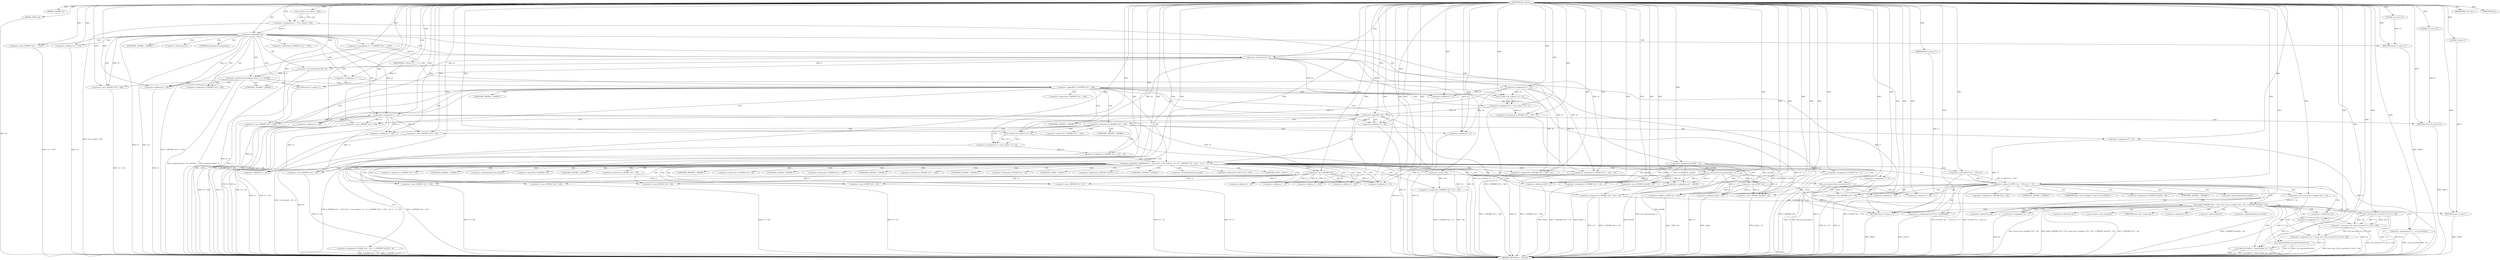 digraph tftp_connect {  
"1000112" [label = "(METHOD,tftp_connect)" ]
"1000381" [label = "(METHOD_RETURN,int __fastcall)" ]
"1000113" [label = "(PARAM,_DWORD *a1)" ]
"1000114" [label = "(PARAM,_BYTE *a2)" ]
"1000127" [label = "(<operator>.assignment,v4 = Curl_ccalloc(1, 336))" ]
"1000129" [label = "(Curl_ccalloc,Curl_ccalloc(1, 336))" ]
"1000132" [label = "(<operator>.assignment,a1[188] = v4)" ]
"1000138" [label = "(<operator>.logicalNot,!v4)" ]
"1000140" [label = "(RETURN,return 27;,return 27;)" ]
"1000141" [label = "(LITERAL,27,return 27;)" ]
"1000142" [label = "(<operator>.assignment,v5 = v4)" ]
"1000145" [label = "(<operator>.assignment,v6 = *(_DWORD *)(*a1 + 1576))" ]
"1000148" [label = "(<operator>.cast,(_DWORD *)(*a1 + 1576))" ]
"1000150" [label = "(<operator>.addition,*a1 + 1576)" ]
"1000155" [label = "(IDENTIFIER,v6,if ( v6 ))" ]
"1000157" [label = "(<operator>.assignment,v7 = 71)" ]
"1000161" [label = "(<operator>.greaterThan,(unsigned int)(v6 - 8) > 0xFFB0)" ]
"1000162" [label = "(<operator>.cast,(unsigned int)(v6 - 8))" ]
"1000164" [label = "(<operator>.subtraction,v6 - 8)" ]
"1000168" [label = "(RETURN,return v7;,return v7;)" ]
"1000169" [label = "(IDENTIFIER,v7,return v7;)" ]
"1000172" [label = "(<operator>.assignment,v6 = 512)" ]
"1000176" [label = "(<operator>.logicalNot,!*(_DWORD *)(v4 + 328))" ]
"1000178" [label = "(<operator>.cast,(_DWORD *)(v4 + 328))" ]
"1000180" [label = "(<operator>.addition,v4 + 328)" ]
"1000184" [label = "(<operator>.assignment,v8 = Curl_ccalloc(1, v6 + 4))" ]
"1000186" [label = "(Curl_ccalloc,Curl_ccalloc(1, v6 + 4))" ]
"1000188" [label = "(<operator>.addition,v6 + 4)" ]
"1000191" [label = "(<operator>.assignment,*(_DWORD *)(v5 + 328) = v8)" ]
"1000193" [label = "(<operator>.cast,(_DWORD *)(v5 + 328))" ]
"1000195" [label = "(<operator>.addition,v5 + 328)" ]
"1000200" [label = "(<operator>.logicalNot,!v8)" ]
"1000202" [label = "(RETURN,return 27;,return 27;)" ]
"1000203" [label = "(LITERAL,27,return 27;)" ]
"1000205" [label = "(<operator>.logicalOr,*(_DWORD *)(v5 + 332) || (v9 = Curl_ccalloc(1, v6 + 4), *(_DWORD *)(v5 + 332) = v9, v7 = 27, v9))" ]
"1000207" [label = "(<operator>.cast,(_DWORD *)(v5 + 332))" ]
"1000209" [label = "(<operator>.addition,v5 + 332)" ]
"1000213" [label = "(<operator>.assignment,v9 = Curl_ccalloc(1, v6 + 4))" ]
"1000215" [label = "(Curl_ccalloc,Curl_ccalloc(1, v6 + 4))" ]
"1000217" [label = "(<operator>.addition,v6 + 4)" ]
"1000221" [label = "(<operator>.assignment,*(_DWORD *)(v5 + 332) = v9)" ]
"1000223" [label = "(<operator>.cast,(_DWORD *)(v5 + 332))" ]
"1000225" [label = "(<operator>.addition,v5 + 332)" ]
"1000230" [label = "(<operator>.assignment,v7 = 27)" ]
"1000233" [label = "(IDENTIFIER,v9,)" ]
"1000235" [label = "(Curl_conncontrol,Curl_conncontrol(a1, 1))" ]
"1000238" [label = "(<operator>.assignment,*(_DWORD *)(v5 + 16) = a1)" ]
"1000240" [label = "(<operator>.cast,(_DWORD *)(v5 + 16))" ]
"1000242" [label = "(<operator>.addition,v5 + 16)" ]
"1000246" [label = "(<operator>.assignment,v10 = a1[105])" ]
"1000251" [label = "(<operator>.assignment,v7 = 0)" ]
"1000254" [label = "(<operator>.assignment,*(_DWORD *)v5 = 0)" ]
"1000256" [label = "(<operator>.cast,(_DWORD *)v5)" ]
"1000260" [label = "(<operator>.assignment,*(_DWORD *)(v5 + 20) = v10)" ]
"1000262" [label = "(<operator>.cast,(_DWORD *)(v5 + 20))" ]
"1000264" [label = "(<operator>.addition,v5 + 20)" ]
"1000268" [label = "(<operator>.assignment,*(_DWORD *)(v5 + 8) = -100)" ]
"1000270" [label = "(<operator>.cast,(_DWORD *)(v5 + 8))" ]
"1000272" [label = "(<operator>.addition,v5 + 8)" ]
"1000275" [label = "(<operator>.minus,-100)" ]
"1000277" [label = "(<operator>.assignment,*(_DWORD *)(v5 + 320) = v6)" ]
"1000279" [label = "(<operator>.cast,(_DWORD *)(v5 + 320))" ]
"1000281" [label = "(<operator>.addition,v5 + 320)" ]
"1000285" [label = "(<operator>.assignment,*(_DWORD *)(v5 + 324) = v6)" ]
"1000287" [label = "(<operator>.cast,(_DWORD *)(v5 + 324))" ]
"1000289" [label = "(<operator>.addition,v5 + 324)" ]
"1000293" [label = "(<operator>.assignment,*(_WORD *)(v5 + 52) = *(_DWORD *)(a1[20] + 4))" ]
"1000295" [label = "(<operator>.cast,(_WORD *)(v5 + 52))" ]
"1000297" [label = "(<operator>.addition,v5 + 52)" ]
"1000301" [label = "(<operator>.cast,(_DWORD *)(a1[20] + 4))" ]
"1000303" [label = "(<operator>.addition,a1[20] + 4)" ]
"1000308" [label = "(tftp_set_timeouts,tftp_set_timeouts(v5))" ]
"1000311" [label = "(<operator>.equals,(*((_BYTE *)a1 + 591) & 2) == 0)" ]
"1000312" [label = "(<operator>.and,*((_BYTE *)a1 + 591) & 2)" ]
"1000314" [label = "(<operator>.addition,(_BYTE *)a1 + 591)" ]
"1000315" [label = "(<operator>.cast,(_BYTE *)a1)" ]
"1000323" [label = "(bind,bind(*(_DWORD *)(v5 + 20), (const struct sockaddr *)(v5 + 52), *(_DWORD *)(a1[20] + 16)))" ]
"1000325" [label = "(<operator>.cast,(_DWORD *)(v5 + 20))" ]
"1000327" [label = "(<operator>.addition,v5 + 20)" ]
"1000330" [label = "(<operator>.cast,(const struct sockaddr *)(v5 + 52))" ]
"1000332" [label = "(<operator>.addition,v5 + 52)" ]
"1000336" [label = "(<operator>.cast,(_DWORD *)(a1[20] + 16))" ]
"1000338" [label = "(<operator>.addition,a1[20] + 16)" ]
"1000344" [label = "(<operator>.assignment,v11 = *a1)" ]
"1000348" [label = "(<operator>.assignment,v12 = _errno_location())" ]
"1000351" [label = "(<operator>.assignment,v13 = (const char *)Curl_strerror(*v12, &v15, 128))" ]
"1000353" [label = "(<operator>.cast,(const char *)Curl_strerror(*v12, &v15, 128))" ]
"1000355" [label = "(Curl_strerror,Curl_strerror(*v12, &v15, 128))" ]
"1000361" [label = "(Curl_failf,Curl_failf(v11, \"bind() failed; %s\", v13))" ]
"1000365" [label = "(RETURN,return 7;,return 7;)" ]
"1000366" [label = "(LITERAL,7,return 7;)" ]
"1000367" [label = "(<operators>.assignmentOr,a1[147] |= 0x2000000u)" ]
"1000372" [label = "(Curl_pgrsStartNow,Curl_pgrsStartNow(*a1))" ]
"1000375" [label = "(<operator>.assignment,*a2 = 1)" ]
"1000379" [label = "(RETURN,return v7;,return v7;)" ]
"1000380" [label = "(IDENTIFIER,v7,return v7;)" ]
"1000147" [label = "(<operator>.indirection,*(_DWORD *)(*a1 + 1576))" ]
"1000149" [label = "(UNKNOWN,_DWORD *,_DWORD *)" ]
"1000151" [label = "(<operator>.indirection,*a1)" ]
"1000163" [label = "(UNKNOWN,unsigned int,unsigned int)" ]
"1000177" [label = "(<operator>.indirection,*(_DWORD *)(v4 + 328))" ]
"1000179" [label = "(UNKNOWN,_DWORD *,_DWORD *)" ]
"1000192" [label = "(<operator>.indirection,*(_DWORD *)(v5 + 328))" ]
"1000194" [label = "(UNKNOWN,_DWORD *,_DWORD *)" ]
"1000206" [label = "(<operator>.indirection,*(_DWORD *)(v5 + 332))" ]
"1000208" [label = "(UNKNOWN,_DWORD *,_DWORD *)" ]
"1000222" [label = "(<operator>.indirection,*(_DWORD *)(v5 + 332))" ]
"1000224" [label = "(UNKNOWN,_DWORD *,_DWORD *)" ]
"1000239" [label = "(<operator>.indirection,*(_DWORD *)(v5 + 16))" ]
"1000241" [label = "(UNKNOWN,_DWORD *,_DWORD *)" ]
"1000248" [label = "(<operator>.indirectIndexAccess,a1[105])" ]
"1000255" [label = "(<operator>.indirection,*(_DWORD *)v5)" ]
"1000257" [label = "(UNKNOWN,_DWORD *,_DWORD *)" ]
"1000261" [label = "(<operator>.indirection,*(_DWORD *)(v5 + 20))" ]
"1000263" [label = "(UNKNOWN,_DWORD *,_DWORD *)" ]
"1000269" [label = "(<operator>.indirection,*(_DWORD *)(v5 + 8))" ]
"1000271" [label = "(UNKNOWN,_DWORD *,_DWORD *)" ]
"1000278" [label = "(<operator>.indirection,*(_DWORD *)(v5 + 320))" ]
"1000280" [label = "(UNKNOWN,_DWORD *,_DWORD *)" ]
"1000286" [label = "(<operator>.indirection,*(_DWORD *)(v5 + 324))" ]
"1000288" [label = "(UNKNOWN,_DWORD *,_DWORD *)" ]
"1000294" [label = "(<operator>.indirection,*(_WORD *)(v5 + 52))" ]
"1000296" [label = "(UNKNOWN,_WORD *,_WORD *)" ]
"1000300" [label = "(<operator>.indirection,*(_DWORD *)(a1[20] + 4))" ]
"1000302" [label = "(UNKNOWN,_DWORD *,_DWORD *)" ]
"1000304" [label = "(<operator>.indirectIndexAccess,a1[20])" ]
"1000313" [label = "(<operator>.indirection,*((_BYTE *)a1 + 591))" ]
"1000316" [label = "(UNKNOWN,_BYTE *,_BYTE *)" ]
"1000324" [label = "(<operator>.indirection,*(_DWORD *)(v5 + 20))" ]
"1000326" [label = "(UNKNOWN,_DWORD *,_DWORD *)" ]
"1000331" [label = "(UNKNOWN,const struct sockaddr *,const struct sockaddr *)" ]
"1000335" [label = "(<operator>.indirection,*(_DWORD *)(a1[20] + 16))" ]
"1000337" [label = "(UNKNOWN,_DWORD *,_DWORD *)" ]
"1000339" [label = "(<operator>.indirectIndexAccess,a1[20])" ]
"1000346" [label = "(<operator>.indirection,*a1)" ]
"1000350" [label = "(_errno_location,_errno_location())" ]
"1000354" [label = "(UNKNOWN,const char *,const char *)" ]
"1000356" [label = "(<operator>.indirection,*v12)" ]
"1000358" [label = "(<operator>.addressOf,&v15)" ]
"1000368" [label = "(<operator>.indirectIndexAccess,a1[147])" ]
"1000373" [label = "(<operator>.indirection,*a1)" ]
"1000376" [label = "(<operator>.indirection,*a2)" ]
  "1000202" -> "1000381"  [ label = "DDG: <RET>"] 
  "1000365" -> "1000381"  [ label = "DDG: <RET>"] 
  "1000287" -> "1000381"  [ label = "DDG: v5 + 324"] 
  "1000325" -> "1000381"  [ label = "DDG: v5 + 20"] 
  "1000180" -> "1000381"  [ label = "DDG: v4"] 
  "1000293" -> "1000381"  [ label = "DDG: *(_WORD *)(v5 + 52)"] 
  "1000162" -> "1000381"  [ label = "DDG: v6 - 8"] 
  "1000142" -> "1000381"  [ label = "DDG: v4"] 
  "1000161" -> "1000381"  [ label = "DDG: (unsigned int)(v6 - 8) > 0xFFB0"] 
  "1000260" -> "1000381"  [ label = "DDG: v10"] 
  "1000217" -> "1000381"  [ label = "DDG: v6"] 
  "1000142" -> "1000381"  [ label = "DDG: v5"] 
  "1000205" -> "1000381"  [ label = "DDG: *(_DWORD *)(v5 + 332) || (v9 = Curl_ccalloc(1, v6 + 4), *(_DWORD *)(v5 + 332) = v9, v7 = 27, v9)"] 
  "1000200" -> "1000381"  [ label = "DDG: !v8"] 
  "1000323" -> "1000381"  [ label = "DDG: *(_DWORD *)(a1[20] + 16)"] 
  "1000138" -> "1000381"  [ label = "DDG: v4"] 
  "1000188" -> "1000381"  [ label = "DDG: v6"] 
  "1000238" -> "1000381"  [ label = "DDG: *(_DWORD *)(v5 + 16)"] 
  "1000323" -> "1000381"  [ label = "DDG: (const struct sockaddr *)(v5 + 52)"] 
  "1000351" -> "1000381"  [ label = "DDG: (const char *)Curl_strerror(*v12, &v15, 128)"] 
  "1000268" -> "1000381"  [ label = "DDG: *(_DWORD *)(v5 + 8)"] 
  "1000308" -> "1000381"  [ label = "DDG: tftp_set_timeouts(v5)"] 
  "1000323" -> "1000381"  [ label = "DDG: bind(*(_DWORD *)(v5 + 20), (const struct sockaddr *)(v5 + 52), *(_DWORD *)(a1[20] + 16))"] 
  "1000361" -> "1000381"  [ label = "DDG: v13"] 
  "1000312" -> "1000381"  [ label = "DDG: *((_BYTE *)a1 + 591)"] 
  "1000215" -> "1000381"  [ label = "DDG: v6 + 4"] 
  "1000353" -> "1000381"  [ label = "DDG: Curl_strerror(*v12, &v15, 128)"] 
  "1000375" -> "1000381"  [ label = "DDG: *a2"] 
  "1000355" -> "1000381"  [ label = "DDG: *v12"] 
  "1000270" -> "1000381"  [ label = "DDG: v5 + 8"] 
  "1000225" -> "1000381"  [ label = "DDG: v5"] 
  "1000367" -> "1000381"  [ label = "DDG: a1[147]"] 
  "1000132" -> "1000381"  [ label = "DDG: a1[188]"] 
  "1000285" -> "1000381"  [ label = "DDG: v6"] 
  "1000148" -> "1000381"  [ label = "DDG: *a1 + 1576"] 
  "1000178" -> "1000381"  [ label = "DDG: v4 + 328"] 
  "1000145" -> "1000381"  [ label = "DDG: *(_DWORD *)(*a1 + 1576)"] 
  "1000157" -> "1000381"  [ label = "DDG: v7"] 
  "1000213" -> "1000381"  [ label = "DDG: Curl_ccalloc(1, v6 + 4)"] 
  "1000303" -> "1000381"  [ label = "DDG: a1[20]"] 
  "1000348" -> "1000381"  [ label = "DDG: _errno_location()"] 
  "1000344" -> "1000381"  [ label = "DDG: *a1"] 
  "1000138" -> "1000381"  [ label = "DDG: !v4"] 
  "1000254" -> "1000381"  [ label = "DDG: *(_DWORD *)v5"] 
  "1000361" -> "1000381"  [ label = "DDG: Curl_failf(v11, \"bind() failed; %s\", v13)"] 
  "1000268" -> "1000381"  [ label = "DDG: -100"] 
  "1000260" -> "1000381"  [ label = "DDG: *(_DWORD *)(v5 + 20)"] 
  "1000246" -> "1000381"  [ label = "DDG: a1[105]"] 
  "1000285" -> "1000381"  [ label = "DDG: *(_DWORD *)(v5 + 324)"] 
  "1000301" -> "1000381"  [ label = "DDG: a1[20] + 4"] 
  "1000251" -> "1000381"  [ label = "DDG: v7"] 
  "1000223" -> "1000381"  [ label = "DDG: v5 + 332"] 
  "1000372" -> "1000381"  [ label = "DDG: Curl_pgrsStartNow(*a1)"] 
  "1000315" -> "1000381"  [ label = "DDG: a1"] 
  "1000330" -> "1000381"  [ label = "DDG: v5 + 52"] 
  "1000348" -> "1000381"  [ label = "DDG: v12"] 
  "1000230" -> "1000381"  [ label = "DDG: v7"] 
  "1000311" -> "1000381"  [ label = "DDG: (*((_BYTE *)a1 + 591) & 2) == 0"] 
  "1000207" -> "1000381"  [ label = "DDG: v5 + 332"] 
  "1000186" -> "1000381"  [ label = "DDG: v6 + 4"] 
  "1000314" -> "1000381"  [ label = "DDG: (_BYTE *)a1"] 
  "1000279" -> "1000381"  [ label = "DDG: v5 + 320"] 
  "1000191" -> "1000381"  [ label = "DDG: *(_DWORD *)(v5 + 328)"] 
  "1000293" -> "1000381"  [ label = "DDG: *(_DWORD *)(a1[20] + 4)"] 
  "1000200" -> "1000381"  [ label = "DDG: v8"] 
  "1000205" -> "1000381"  [ label = "DDG: *(_DWORD *)(v5 + 332)"] 
  "1000221" -> "1000381"  [ label = "DDG: v9"] 
  "1000114" -> "1000381"  [ label = "DDG: a2"] 
  "1000176" -> "1000381"  [ label = "DDG: *(_DWORD *)(v4 + 328)"] 
  "1000240" -> "1000381"  [ label = "DDG: v5 + 16"] 
  "1000176" -> "1000381"  [ label = "DDG: !*(_DWORD *)(v4 + 328)"] 
  "1000195" -> "1000381"  [ label = "DDG: v5"] 
  "1000338" -> "1000381"  [ label = "DDG: a1[20]"] 
  "1000277" -> "1000381"  [ label = "DDG: *(_DWORD *)(v5 + 320)"] 
  "1000262" -> "1000381"  [ label = "DDG: v5 + 20"] 
  "1000172" -> "1000381"  [ label = "DDG: v6"] 
  "1000127" -> "1000381"  [ label = "DDG: Curl_ccalloc(1, 336)"] 
  "1000209" -> "1000381"  [ label = "DDG: v5"] 
  "1000308" -> "1000381"  [ label = "DDG: v5"] 
  "1000193" -> "1000381"  [ label = "DDG: v5 + 328"] 
  "1000372" -> "1000381"  [ label = "DDG: *a1"] 
  "1000295" -> "1000381"  [ label = "DDG: v5 + 52"] 
  "1000323" -> "1000381"  [ label = "DDG: *(_DWORD *)(v5 + 20)"] 
  "1000336" -> "1000381"  [ label = "DDG: a1[20] + 16"] 
  "1000355" -> "1000381"  [ label = "DDG: &v15"] 
  "1000311" -> "1000381"  [ label = "DDG: *((_BYTE *)a1 + 591) & 2"] 
  "1000361" -> "1000381"  [ label = "DDG: v11"] 
  "1000164" -> "1000381"  [ label = "DDG: v6"] 
  "1000161" -> "1000381"  [ label = "DDG: (unsigned int)(v6 - 8)"] 
  "1000150" -> "1000381"  [ label = "DDG: *a1"] 
  "1000184" -> "1000381"  [ label = "DDG: Curl_ccalloc(1, v6 + 4)"] 
  "1000235" -> "1000381"  [ label = "DDG: Curl_conncontrol(a1, 1)"] 
  "1000332" -> "1000381"  [ label = "DDG: v5"] 
  "1000140" -> "1000381"  [ label = "DDG: <RET>"] 
  "1000168" -> "1000381"  [ label = "DDG: <RET>"] 
  "1000379" -> "1000381"  [ label = "DDG: <RET>"] 
  "1000112" -> "1000113"  [ label = "DDG: "] 
  "1000112" -> "1000114"  [ label = "DDG: "] 
  "1000129" -> "1000127"  [ label = "DDG: 1"] 
  "1000129" -> "1000127"  [ label = "DDG: 336"] 
  "1000112" -> "1000127"  [ label = "DDG: "] 
  "1000112" -> "1000129"  [ label = "DDG: "] 
  "1000127" -> "1000132"  [ label = "DDG: v4"] 
  "1000112" -> "1000132"  [ label = "DDG: "] 
  "1000112" -> "1000138"  [ label = "DDG: "] 
  "1000127" -> "1000138"  [ label = "DDG: v4"] 
  "1000141" -> "1000140"  [ label = "DDG: 27"] 
  "1000112" -> "1000140"  [ label = "DDG: "] 
  "1000112" -> "1000141"  [ label = "DDG: "] 
  "1000138" -> "1000142"  [ label = "DDG: v4"] 
  "1000112" -> "1000142"  [ label = "DDG: "] 
  "1000112" -> "1000145"  [ label = "DDG: "] 
  "1000112" -> "1000148"  [ label = "DDG: "] 
  "1000112" -> "1000150"  [ label = "DDG: "] 
  "1000112" -> "1000155"  [ label = "DDG: "] 
  "1000112" -> "1000157"  [ label = "DDG: "] 
  "1000162" -> "1000161"  [ label = "DDG: v6 - 8"] 
  "1000164" -> "1000162"  [ label = "DDG: v6"] 
  "1000164" -> "1000162"  [ label = "DDG: 8"] 
  "1000145" -> "1000164"  [ label = "DDG: v6"] 
  "1000112" -> "1000164"  [ label = "DDG: "] 
  "1000112" -> "1000161"  [ label = "DDG: "] 
  "1000169" -> "1000168"  [ label = "DDG: v7"] 
  "1000157" -> "1000168"  [ label = "DDG: v7"] 
  "1000112" -> "1000169"  [ label = "DDG: "] 
  "1000112" -> "1000172"  [ label = "DDG: "] 
  "1000112" -> "1000178"  [ label = "DDG: "] 
  "1000138" -> "1000178"  [ label = "DDG: v4"] 
  "1000112" -> "1000180"  [ label = "DDG: "] 
  "1000138" -> "1000180"  [ label = "DDG: v4"] 
  "1000186" -> "1000184"  [ label = "DDG: 1"] 
  "1000186" -> "1000184"  [ label = "DDG: v6 + 4"] 
  "1000112" -> "1000184"  [ label = "DDG: "] 
  "1000112" -> "1000186"  [ label = "DDG: "] 
  "1000172" -> "1000186"  [ label = "DDG: v6"] 
  "1000164" -> "1000186"  [ label = "DDG: v6"] 
  "1000172" -> "1000188"  [ label = "DDG: v6"] 
  "1000164" -> "1000188"  [ label = "DDG: v6"] 
  "1000112" -> "1000188"  [ label = "DDG: "] 
  "1000184" -> "1000191"  [ label = "DDG: v8"] 
  "1000112" -> "1000191"  [ label = "DDG: "] 
  "1000142" -> "1000193"  [ label = "DDG: v5"] 
  "1000112" -> "1000193"  [ label = "DDG: "] 
  "1000142" -> "1000195"  [ label = "DDG: v5"] 
  "1000112" -> "1000195"  [ label = "DDG: "] 
  "1000112" -> "1000200"  [ label = "DDG: "] 
  "1000184" -> "1000200"  [ label = "DDG: v8"] 
  "1000203" -> "1000202"  [ label = "DDG: 27"] 
  "1000112" -> "1000202"  [ label = "DDG: "] 
  "1000112" -> "1000203"  [ label = "DDG: "] 
  "1000221" -> "1000205"  [ label = "DDG: *(_DWORD *)(v5 + 332)"] 
  "1000142" -> "1000207"  [ label = "DDG: v5"] 
  "1000112" -> "1000207"  [ label = "DDG: "] 
  "1000142" -> "1000209"  [ label = "DDG: v5"] 
  "1000112" -> "1000209"  [ label = "DDG: "] 
  "1000215" -> "1000213"  [ label = "DDG: 1"] 
  "1000215" -> "1000213"  [ label = "DDG: v6 + 4"] 
  "1000112" -> "1000213"  [ label = "DDG: "] 
  "1000112" -> "1000215"  [ label = "DDG: "] 
  "1000172" -> "1000215"  [ label = "DDG: v6"] 
  "1000164" -> "1000215"  [ label = "DDG: v6"] 
  "1000172" -> "1000217"  [ label = "DDG: v6"] 
  "1000164" -> "1000217"  [ label = "DDG: v6"] 
  "1000112" -> "1000217"  [ label = "DDG: "] 
  "1000213" -> "1000221"  [ label = "DDG: v9"] 
  "1000112" -> "1000221"  [ label = "DDG: "] 
  "1000112" -> "1000223"  [ label = "DDG: "] 
  "1000142" -> "1000223"  [ label = "DDG: v5"] 
  "1000112" -> "1000225"  [ label = "DDG: "] 
  "1000142" -> "1000225"  [ label = "DDG: v5"] 
  "1000112" -> "1000230"  [ label = "DDG: "] 
  "1000112" -> "1000233"  [ label = "DDG: "] 
  "1000132" -> "1000235"  [ label = "DDG: a1[188]"] 
  "1000112" -> "1000235"  [ label = "DDG: "] 
  "1000132" -> "1000238"  [ label = "DDG: a1[188]"] 
  "1000235" -> "1000238"  [ label = "DDG: a1"] 
  "1000112" -> "1000238"  [ label = "DDG: "] 
  "1000112" -> "1000240"  [ label = "DDG: "] 
  "1000142" -> "1000240"  [ label = "DDG: v5"] 
  "1000112" -> "1000242"  [ label = "DDG: "] 
  "1000142" -> "1000242"  [ label = "DDG: v5"] 
  "1000132" -> "1000246"  [ label = "DDG: a1[188]"] 
  "1000235" -> "1000246"  [ label = "DDG: a1"] 
  "1000112" -> "1000246"  [ label = "DDG: "] 
  "1000112" -> "1000251"  [ label = "DDG: "] 
  "1000112" -> "1000254"  [ label = "DDG: "] 
  "1000112" -> "1000256"  [ label = "DDG: "] 
  "1000142" -> "1000256"  [ label = "DDG: v5"] 
  "1000246" -> "1000260"  [ label = "DDG: v10"] 
  "1000112" -> "1000260"  [ label = "DDG: "] 
  "1000256" -> "1000262"  [ label = "DDG: v5"] 
  "1000112" -> "1000262"  [ label = "DDG: "] 
  "1000256" -> "1000264"  [ label = "DDG: v5"] 
  "1000112" -> "1000264"  [ label = "DDG: "] 
  "1000275" -> "1000268"  [ label = "DDG: 100"] 
  "1000112" -> "1000270"  [ label = "DDG: "] 
  "1000256" -> "1000270"  [ label = "DDG: v5"] 
  "1000112" -> "1000272"  [ label = "DDG: "] 
  "1000256" -> "1000272"  [ label = "DDG: v5"] 
  "1000112" -> "1000275"  [ label = "DDG: "] 
  "1000172" -> "1000277"  [ label = "DDG: v6"] 
  "1000164" -> "1000277"  [ label = "DDG: v6"] 
  "1000112" -> "1000277"  [ label = "DDG: "] 
  "1000112" -> "1000279"  [ label = "DDG: "] 
  "1000256" -> "1000279"  [ label = "DDG: v5"] 
  "1000112" -> "1000281"  [ label = "DDG: "] 
  "1000256" -> "1000281"  [ label = "DDG: v5"] 
  "1000112" -> "1000285"  [ label = "DDG: "] 
  "1000172" -> "1000285"  [ label = "DDG: v6"] 
  "1000164" -> "1000285"  [ label = "DDG: v6"] 
  "1000112" -> "1000287"  [ label = "DDG: "] 
  "1000256" -> "1000287"  [ label = "DDG: v5"] 
  "1000112" -> "1000289"  [ label = "DDG: "] 
  "1000256" -> "1000289"  [ label = "DDG: v5"] 
  "1000112" -> "1000295"  [ label = "DDG: "] 
  "1000256" -> "1000295"  [ label = "DDG: v5"] 
  "1000112" -> "1000297"  [ label = "DDG: "] 
  "1000256" -> "1000297"  [ label = "DDG: v5"] 
  "1000132" -> "1000301"  [ label = "DDG: a1[188]"] 
  "1000235" -> "1000301"  [ label = "DDG: a1"] 
  "1000112" -> "1000301"  [ label = "DDG: "] 
  "1000132" -> "1000303"  [ label = "DDG: a1[188]"] 
  "1000235" -> "1000303"  [ label = "DDG: a1"] 
  "1000112" -> "1000303"  [ label = "DDG: "] 
  "1000112" -> "1000308"  [ label = "DDG: "] 
  "1000256" -> "1000308"  [ label = "DDG: v5"] 
  "1000312" -> "1000311"  [ label = "DDG: *((_BYTE *)a1 + 591)"] 
  "1000312" -> "1000311"  [ label = "DDG: 2"] 
  "1000315" -> "1000314"  [ label = "DDG: a1"] 
  "1000132" -> "1000315"  [ label = "DDG: a1[188]"] 
  "1000112" -> "1000315"  [ label = "DDG: "] 
  "1000235" -> "1000315"  [ label = "DDG: a1"] 
  "1000112" -> "1000314"  [ label = "DDG: "] 
  "1000112" -> "1000312"  [ label = "DDG: "] 
  "1000112" -> "1000311"  [ label = "DDG: "] 
  "1000260" -> "1000323"  [ label = "DDG: *(_DWORD *)(v5 + 20)"] 
  "1000308" -> "1000325"  [ label = "DDG: v5"] 
  "1000112" -> "1000325"  [ label = "DDG: "] 
  "1000308" -> "1000327"  [ label = "DDG: v5"] 
  "1000112" -> "1000327"  [ label = "DDG: "] 
  "1000330" -> "1000323"  [ label = "DDG: v5 + 52"] 
  "1000112" -> "1000330"  [ label = "DDG: "] 
  "1000308" -> "1000330"  [ label = "DDG: v5"] 
  "1000112" -> "1000332"  [ label = "DDG: "] 
  "1000308" -> "1000332"  [ label = "DDG: v5"] 
  "1000315" -> "1000336"  [ label = "DDG: a1"] 
  "1000132" -> "1000336"  [ label = "DDG: a1[188]"] 
  "1000235" -> "1000336"  [ label = "DDG: a1"] 
  "1000112" -> "1000336"  [ label = "DDG: "] 
  "1000315" -> "1000338"  [ label = "DDG: a1"] 
  "1000132" -> "1000338"  [ label = "DDG: a1[188]"] 
  "1000235" -> "1000338"  [ label = "DDG: a1"] 
  "1000112" -> "1000338"  [ label = "DDG: "] 
  "1000112" -> "1000344"  [ label = "DDG: "] 
  "1000112" -> "1000348"  [ label = "DDG: "] 
  "1000353" -> "1000351"  [ label = "DDG: Curl_strerror(*v12, &v15, 128)"] 
  "1000112" -> "1000351"  [ label = "DDG: "] 
  "1000355" -> "1000353"  [ label = "DDG: *v12"] 
  "1000355" -> "1000353"  [ label = "DDG: &v15"] 
  "1000355" -> "1000353"  [ label = "DDG: 128"] 
  "1000112" -> "1000355"  [ label = "DDG: "] 
  "1000344" -> "1000361"  [ label = "DDG: v11"] 
  "1000112" -> "1000361"  [ label = "DDG: "] 
  "1000351" -> "1000361"  [ label = "DDG: v13"] 
  "1000366" -> "1000365"  [ label = "DDG: 7"] 
  "1000112" -> "1000365"  [ label = "DDG: "] 
  "1000112" -> "1000366"  [ label = "DDG: "] 
  "1000112" -> "1000367"  [ label = "DDG: "] 
  "1000315" -> "1000367"  [ label = "DDG: a1"] 
  "1000112" -> "1000375"  [ label = "DDG: "] 
  "1000380" -> "1000379"  [ label = "DDG: v7"] 
  "1000157" -> "1000379"  [ label = "DDG: v7"] 
  "1000251" -> "1000379"  [ label = "DDG: v7"] 
  "1000230" -> "1000379"  [ label = "DDG: v7"] 
  "1000112" -> "1000380"  [ label = "DDG: "] 
  "1000138" -> "1000142"  [ label = "CDG: "] 
  "1000138" -> "1000140"  [ label = "CDG: "] 
  "1000138" -> "1000151"  [ label = "CDG: "] 
  "1000138" -> "1000150"  [ label = "CDG: "] 
  "1000138" -> "1000149"  [ label = "CDG: "] 
  "1000138" -> "1000148"  [ label = "CDG: "] 
  "1000138" -> "1000147"  [ label = "CDG: "] 
  "1000138" -> "1000145"  [ label = "CDG: "] 
  "1000138" -> "1000157"  [ label = "CDG: "] 
  "1000138" -> "1000176"  [ label = "CDG: "] 
  "1000138" -> "1000172"  [ label = "CDG: "] 
  "1000138" -> "1000164"  [ label = "CDG: "] 
  "1000138" -> "1000163"  [ label = "CDG: "] 
  "1000138" -> "1000162"  [ label = "CDG: "] 
  "1000138" -> "1000161"  [ label = "CDG: "] 
  "1000138" -> "1000180"  [ label = "CDG: "] 
  "1000138" -> "1000179"  [ label = "CDG: "] 
  "1000138" -> "1000178"  [ label = "CDG: "] 
  "1000138" -> "1000177"  [ label = "CDG: "] 
  "1000161" -> "1000176"  [ label = "CDG: "] 
  "1000161" -> "1000168"  [ label = "CDG: "] 
  "1000161" -> "1000180"  [ label = "CDG: "] 
  "1000161" -> "1000179"  [ label = "CDG: "] 
  "1000161" -> "1000178"  [ label = "CDG: "] 
  "1000161" -> "1000177"  [ label = "CDG: "] 
  "1000176" -> "1000192"  [ label = "CDG: "] 
  "1000176" -> "1000191"  [ label = "CDG: "] 
  "1000176" -> "1000188"  [ label = "CDG: "] 
  "1000176" -> "1000186"  [ label = "CDG: "] 
  "1000176" -> "1000184"  [ label = "CDG: "] 
  "1000176" -> "1000208"  [ label = "CDG: "] 
  "1000176" -> "1000207"  [ label = "CDG: "] 
  "1000176" -> "1000206"  [ label = "CDG: "] 
  "1000176" -> "1000205"  [ label = "CDG: "] 
  "1000176" -> "1000200"  [ label = "CDG: "] 
  "1000176" -> "1000195"  [ label = "CDG: "] 
  "1000176" -> "1000194"  [ label = "CDG: "] 
  "1000176" -> "1000193"  [ label = "CDG: "] 
  "1000176" -> "1000209"  [ label = "CDG: "] 
  "1000200" -> "1000208"  [ label = "CDG: "] 
  "1000200" -> "1000207"  [ label = "CDG: "] 
  "1000200" -> "1000206"  [ label = "CDG: "] 
  "1000200" -> "1000205"  [ label = "CDG: "] 
  "1000200" -> "1000202"  [ label = "CDG: "] 
  "1000200" -> "1000209"  [ label = "CDG: "] 
  "1000205" -> "1000240"  [ label = "CDG: "] 
  "1000205" -> "1000239"  [ label = "CDG: "] 
  "1000205" -> "1000238"  [ label = "CDG: "] 
  "1000205" -> "1000235"  [ label = "CDG: "] 
  "1000205" -> "1000256"  [ label = "CDG: "] 
  "1000205" -> "1000255"  [ label = "CDG: "] 
  "1000205" -> "1000254"  [ label = "CDG: "] 
  "1000205" -> "1000251"  [ label = "CDG: "] 
  "1000205" -> "1000248"  [ label = "CDG: "] 
  "1000205" -> "1000246"  [ label = "CDG: "] 
  "1000205" -> "1000242"  [ label = "CDG: "] 
  "1000205" -> "1000241"  [ label = "CDG: "] 
  "1000205" -> "1000272"  [ label = "CDG: "] 
  "1000205" -> "1000271"  [ label = "CDG: "] 
  "1000205" -> "1000270"  [ label = "CDG: "] 
  "1000205" -> "1000269"  [ label = "CDG: "] 
  "1000205" -> "1000268"  [ label = "CDG: "] 
  "1000205" -> "1000264"  [ label = "CDG: "] 
  "1000205" -> "1000263"  [ label = "CDG: "] 
  "1000205" -> "1000262"  [ label = "CDG: "] 
  "1000205" -> "1000261"  [ label = "CDG: "] 
  "1000205" -> "1000260"  [ label = "CDG: "] 
  "1000205" -> "1000257"  [ label = "CDG: "] 
  "1000205" -> "1000288"  [ label = "CDG: "] 
  "1000205" -> "1000287"  [ label = "CDG: "] 
  "1000205" -> "1000286"  [ label = "CDG: "] 
  "1000205" -> "1000285"  [ label = "CDG: "] 
  "1000205" -> "1000281"  [ label = "CDG: "] 
  "1000205" -> "1000280"  [ label = "CDG: "] 
  "1000205" -> "1000279"  [ label = "CDG: "] 
  "1000205" -> "1000278"  [ label = "CDG: "] 
  "1000205" -> "1000277"  [ label = "CDG: "] 
  "1000205" -> "1000275"  [ label = "CDG: "] 
  "1000205" -> "1000304"  [ label = "CDG: "] 
  "1000205" -> "1000303"  [ label = "CDG: "] 
  "1000205" -> "1000302"  [ label = "CDG: "] 
  "1000205" -> "1000301"  [ label = "CDG: "] 
  "1000205" -> "1000300"  [ label = "CDG: "] 
  "1000205" -> "1000297"  [ label = "CDG: "] 
  "1000205" -> "1000296"  [ label = "CDG: "] 
  "1000205" -> "1000295"  [ label = "CDG: "] 
  "1000205" -> "1000294"  [ label = "CDG: "] 
  "1000205" -> "1000293"  [ label = "CDG: "] 
  "1000205" -> "1000289"  [ label = "CDG: "] 
  "1000205" -> "1000316"  [ label = "CDG: "] 
  "1000205" -> "1000315"  [ label = "CDG: "] 
  "1000205" -> "1000314"  [ label = "CDG: "] 
  "1000205" -> "1000313"  [ label = "CDG: "] 
  "1000205" -> "1000312"  [ label = "CDG: "] 
  "1000205" -> "1000311"  [ label = "CDG: "] 
  "1000205" -> "1000308"  [ label = "CDG: "] 
  "1000205" -> "1000379"  [ label = "CDG: "] 
  "1000206" -> "1000224"  [ label = "CDG: "] 
  "1000206" -> "1000223"  [ label = "CDG: "] 
  "1000206" -> "1000222"  [ label = "CDG: "] 
  "1000206" -> "1000221"  [ label = "CDG: "] 
  "1000206" -> "1000217"  [ label = "CDG: "] 
  "1000206" -> "1000215"  [ label = "CDG: "] 
  "1000206" -> "1000213"  [ label = "CDG: "] 
  "1000206" -> "1000230"  [ label = "CDG: "] 
  "1000206" -> "1000225"  [ label = "CDG: "] 
  "1000311" -> "1000336"  [ label = "CDG: "] 
  "1000311" -> "1000335"  [ label = "CDG: "] 
  "1000311" -> "1000332"  [ label = "CDG: "] 
  "1000311" -> "1000331"  [ label = "CDG: "] 
  "1000311" -> "1000330"  [ label = "CDG: "] 
  "1000311" -> "1000327"  [ label = "CDG: "] 
  "1000311" -> "1000326"  [ label = "CDG: "] 
  "1000311" -> "1000325"  [ label = "CDG: "] 
  "1000311" -> "1000324"  [ label = "CDG: "] 
  "1000311" -> "1000323"  [ label = "CDG: "] 
  "1000311" -> "1000339"  [ label = "CDG: "] 
  "1000311" -> "1000338"  [ label = "CDG: "] 
  "1000311" -> "1000337"  [ label = "CDG: "] 
  "1000311" -> "1000379"  [ label = "CDG: "] 
  "1000311" -> "1000376"  [ label = "CDG: "] 
  "1000311" -> "1000375"  [ label = "CDG: "] 
  "1000311" -> "1000373"  [ label = "CDG: "] 
  "1000311" -> "1000372"  [ label = "CDG: "] 
  "1000323" -> "1000351"  [ label = "CDG: "] 
  "1000323" -> "1000350"  [ label = "CDG: "] 
  "1000323" -> "1000348"  [ label = "CDG: "] 
  "1000323" -> "1000346"  [ label = "CDG: "] 
  "1000323" -> "1000344"  [ label = "CDG: "] 
  "1000323" -> "1000368"  [ label = "CDG: "] 
  "1000323" -> "1000367"  [ label = "CDG: "] 
  "1000323" -> "1000365"  [ label = "CDG: "] 
  "1000323" -> "1000361"  [ label = "CDG: "] 
  "1000323" -> "1000358"  [ label = "CDG: "] 
  "1000323" -> "1000356"  [ label = "CDG: "] 
  "1000323" -> "1000355"  [ label = "CDG: "] 
  "1000323" -> "1000354"  [ label = "CDG: "] 
  "1000323" -> "1000353"  [ label = "CDG: "] 
  "1000323" -> "1000379"  [ label = "CDG: "] 
  "1000323" -> "1000376"  [ label = "CDG: "] 
  "1000323" -> "1000375"  [ label = "CDG: "] 
  "1000323" -> "1000373"  [ label = "CDG: "] 
  "1000323" -> "1000372"  [ label = "CDG: "] 
}
